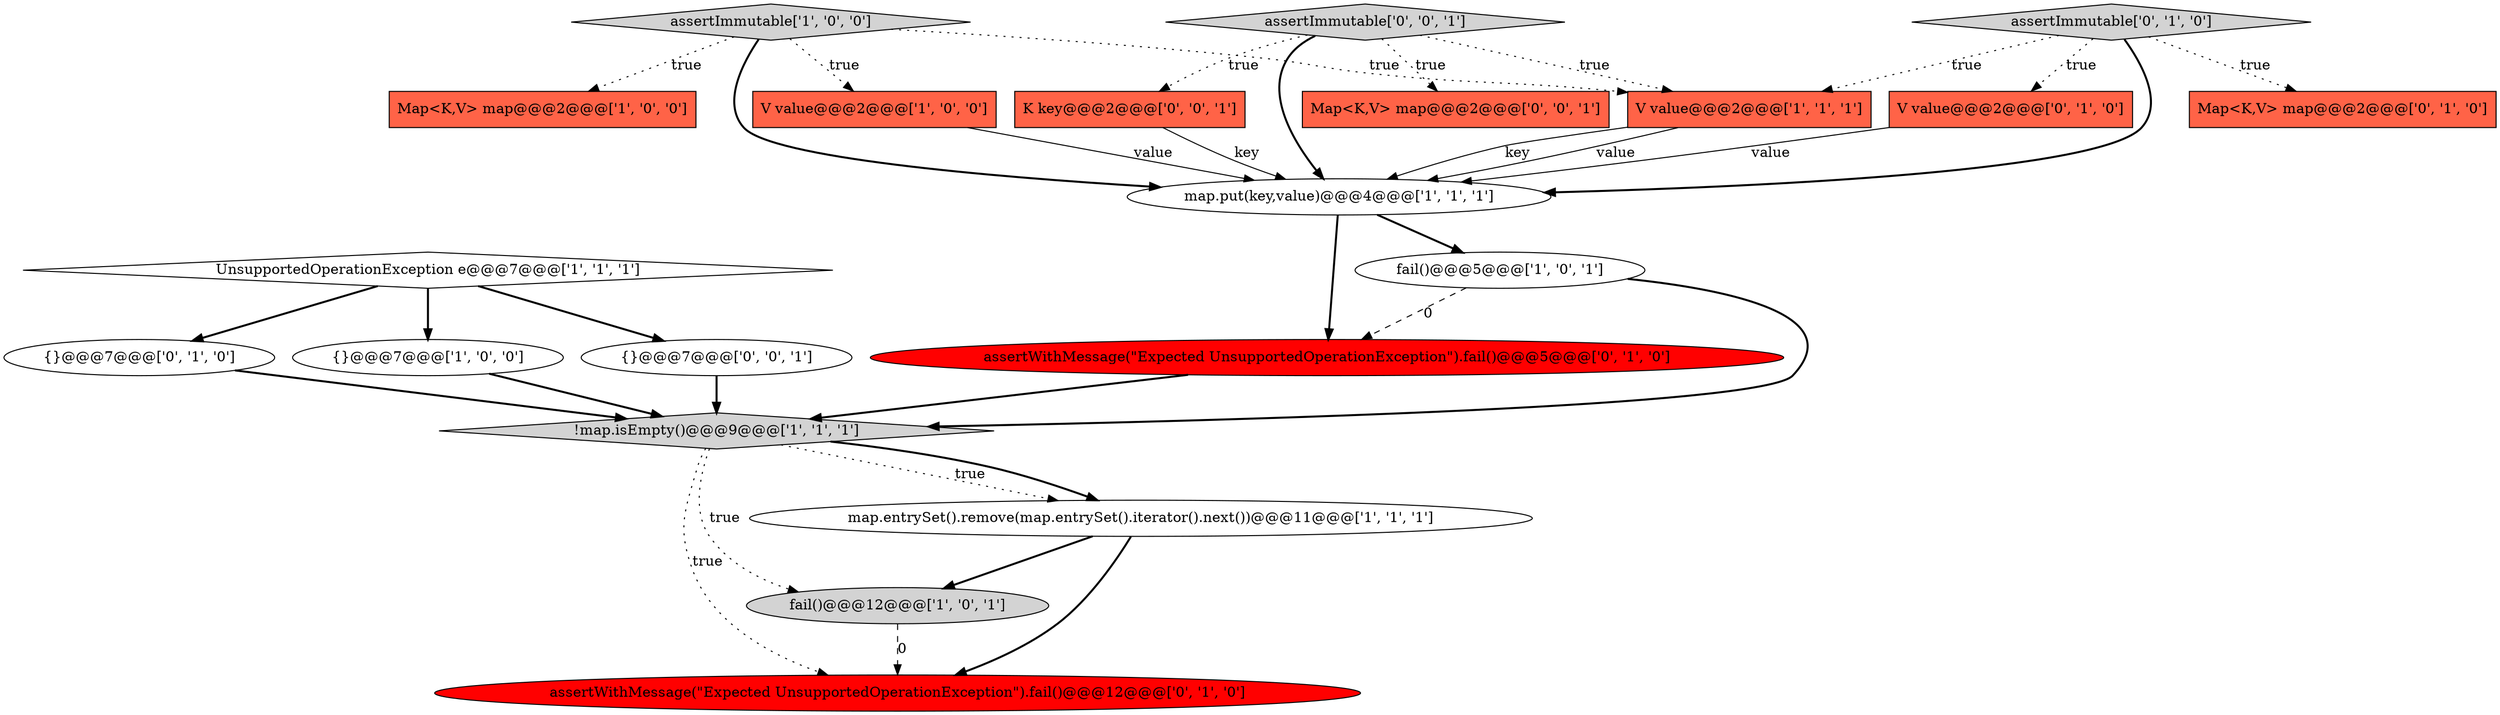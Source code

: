 digraph {
7 [style = filled, label = "map.put(key,value)@@@4@@@['1', '1', '1']", fillcolor = white, shape = ellipse image = "AAA0AAABBB1BBB"];
6 [style = filled, label = "!map.isEmpty()@@@9@@@['1', '1', '1']", fillcolor = lightgray, shape = diamond image = "AAA0AAABBB1BBB"];
0 [style = filled, label = "V value@@@2@@@['1', '0', '0']", fillcolor = tomato, shape = box image = "AAA0AAABBB1BBB"];
20 [style = filled, label = "{}@@@7@@@['0', '0', '1']", fillcolor = white, shape = ellipse image = "AAA0AAABBB3BBB"];
12 [style = filled, label = "{}@@@7@@@['0', '1', '0']", fillcolor = white, shape = ellipse image = "AAA0AAABBB2BBB"];
5 [style = filled, label = "V value@@@2@@@['1', '1', '1']", fillcolor = tomato, shape = box image = "AAA0AAABBB1BBB"];
19 [style = filled, label = "assertImmutable['0', '0', '1']", fillcolor = lightgray, shape = diamond image = "AAA0AAABBB3BBB"];
16 [style = filled, label = "V value@@@2@@@['0', '1', '0']", fillcolor = tomato, shape = box image = "AAA0AAABBB2BBB"];
1 [style = filled, label = "assertImmutable['1', '0', '0']", fillcolor = lightgray, shape = diamond image = "AAA0AAABBB1BBB"];
9 [style = filled, label = "fail()@@@12@@@['1', '0', '1']", fillcolor = lightgray, shape = ellipse image = "AAA0AAABBB1BBB"];
15 [style = filled, label = "assertWithMessage(\"Expected UnsupportedOperationException\").fail()@@@5@@@['0', '1', '0']", fillcolor = red, shape = ellipse image = "AAA1AAABBB2BBB"];
17 [style = filled, label = "Map<K,V> map@@@2@@@['0', '0', '1']", fillcolor = tomato, shape = box image = "AAA0AAABBB3BBB"];
14 [style = filled, label = "Map<K,V> map@@@2@@@['0', '1', '0']", fillcolor = tomato, shape = box image = "AAA0AAABBB2BBB"];
18 [style = filled, label = "K key@@@2@@@['0', '0', '1']", fillcolor = tomato, shape = box image = "AAA0AAABBB3BBB"];
4 [style = filled, label = "{}@@@7@@@['1', '0', '0']", fillcolor = white, shape = ellipse image = "AAA0AAABBB1BBB"];
2 [style = filled, label = "Map<K,V> map@@@2@@@['1', '0', '0']", fillcolor = tomato, shape = box image = "AAA0AAABBB1BBB"];
11 [style = filled, label = "assertImmutable['0', '1', '0']", fillcolor = lightgray, shape = diamond image = "AAA0AAABBB2BBB"];
3 [style = filled, label = "fail()@@@5@@@['1', '0', '1']", fillcolor = white, shape = ellipse image = "AAA0AAABBB1BBB"];
10 [style = filled, label = "map.entrySet().remove(map.entrySet().iterator().next())@@@11@@@['1', '1', '1']", fillcolor = white, shape = ellipse image = "AAA0AAABBB1BBB"];
13 [style = filled, label = "assertWithMessage(\"Expected UnsupportedOperationException\").fail()@@@12@@@['0', '1', '0']", fillcolor = red, shape = ellipse image = "AAA1AAABBB2BBB"];
8 [style = filled, label = "UnsupportedOperationException e@@@7@@@['1', '1', '1']", fillcolor = white, shape = diamond image = "AAA0AAABBB1BBB"];
4->6 [style = bold, label=""];
19->17 [style = dotted, label="true"];
6->13 [style = dotted, label="true"];
11->14 [style = dotted, label="true"];
19->18 [style = dotted, label="true"];
3->6 [style = bold, label=""];
15->6 [style = bold, label=""];
11->5 [style = dotted, label="true"];
20->6 [style = bold, label=""];
16->7 [style = solid, label="value"];
12->6 [style = bold, label=""];
5->7 [style = solid, label="key"];
1->7 [style = bold, label=""];
7->3 [style = bold, label=""];
18->7 [style = solid, label="key"];
6->10 [style = dotted, label="true"];
8->20 [style = bold, label=""];
10->13 [style = bold, label=""];
6->9 [style = dotted, label="true"];
5->7 [style = solid, label="value"];
6->10 [style = bold, label=""];
9->13 [style = dashed, label="0"];
19->5 [style = dotted, label="true"];
11->16 [style = dotted, label="true"];
3->15 [style = dashed, label="0"];
7->15 [style = bold, label=""];
10->9 [style = bold, label=""];
1->0 [style = dotted, label="true"];
8->4 [style = bold, label=""];
1->2 [style = dotted, label="true"];
1->5 [style = dotted, label="true"];
19->7 [style = bold, label=""];
8->12 [style = bold, label=""];
11->7 [style = bold, label=""];
0->7 [style = solid, label="value"];
}
